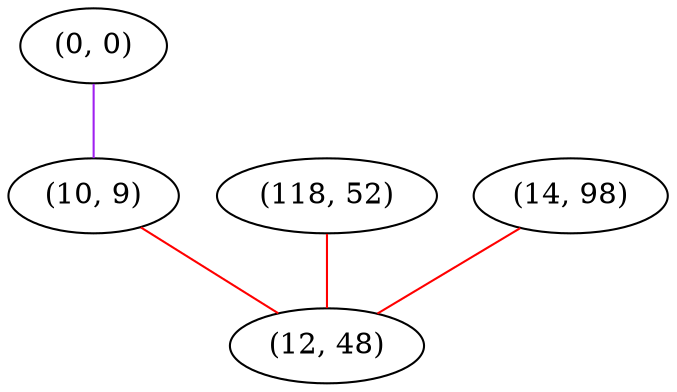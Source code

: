 graph "" {
"(0, 0)";
"(118, 52)";
"(14, 98)";
"(10, 9)";
"(12, 48)";
"(0, 0)" -- "(10, 9)"  [color=purple, key=0, weight=4];
"(118, 52)" -- "(12, 48)"  [color=red, key=0, weight=1];
"(14, 98)" -- "(12, 48)"  [color=red, key=0, weight=1];
"(10, 9)" -- "(12, 48)"  [color=red, key=0, weight=1];
}
